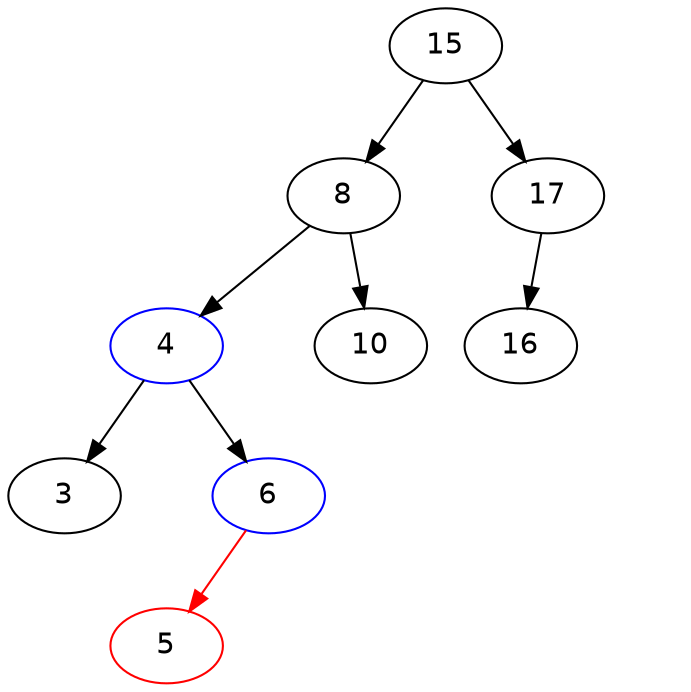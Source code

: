 digraph G {
	graph [fontname = "Helvetica"];
	node [fontname = "Helvetica"];
	edge [fontname = "Helvetica"];
	4 [color=blue];
	6 [color=blue];

	15 -> 8;
	m15 [label="", width=0.1, style=invis];
	15 -> m15 [style=invis];
	15 -> 17;
	{rank=same 8 -> m15 -> 17 [style=invis]};
	
	8 -> 4;
	m8 [label="", width=0.1, style=invis];
	8 -> m8 [style=invis];
	8 -> 10;
	{rank=same 4 -> m8 -> 10 [style=invis]};

	4 -> 3;
	m4 [label="", width=0.1, style=invis];
	4 -> m4 [style=invis];
	4 -> 6;
	{rank=same 3 -> m4 -> 6 [style=invis]};

	5 [color=red];
	6 -> 5 [color=red];
	m6 [label="", width=0.1, style=invis];
	6 -> m6 [style=invis];
	r6 [label="", width=0.1, style=invis];
	6 -> r6 [style=invis];
	{rank=same 5 -> m6 -> r6 [style=invis]};

	17 -> 16;
	m17 [label="", width=0.1, style=invis];
	17 -> m17 [style=invis];
	l17 [label="", width=0.1, style=invis];
	17 -> l17 [style=invis];
	{rank=same 16 -> m17 -> l17 [style=invis]};
}
